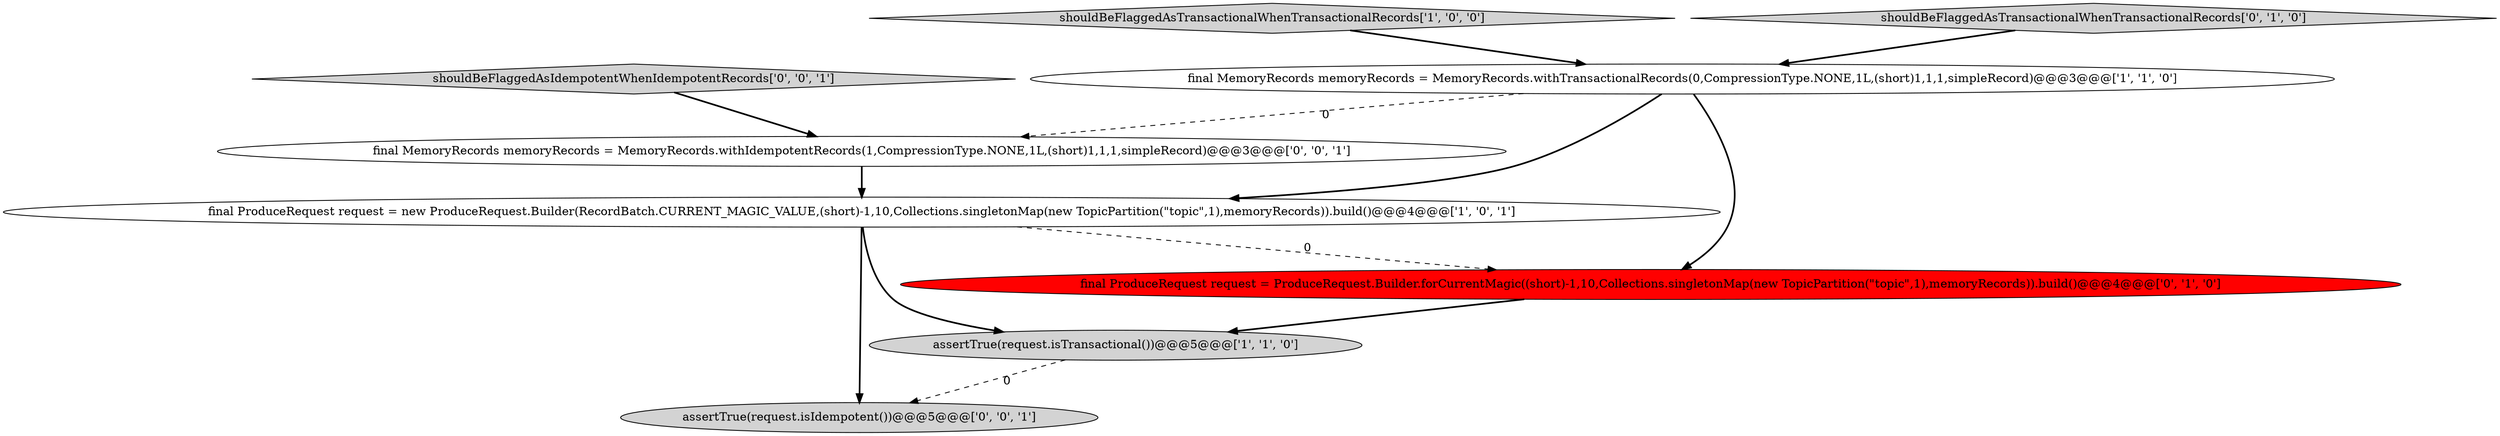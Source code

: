 digraph {
8 [style = filled, label = "shouldBeFlaggedAsIdempotentWhenIdempotentRecords['0', '0', '1']", fillcolor = lightgray, shape = diamond image = "AAA0AAABBB3BBB"];
4 [style = filled, label = "final ProduceRequest request = ProduceRequest.Builder.forCurrentMagic((short)-1,10,Collections.singletonMap(new TopicPartition(\"topic\",1),memoryRecords)).build()@@@4@@@['0', '1', '0']", fillcolor = red, shape = ellipse image = "AAA1AAABBB2BBB"];
7 [style = filled, label = "assertTrue(request.isIdempotent())@@@5@@@['0', '0', '1']", fillcolor = lightgray, shape = ellipse image = "AAA0AAABBB3BBB"];
0 [style = filled, label = "final ProduceRequest request = new ProduceRequest.Builder(RecordBatch.CURRENT_MAGIC_VALUE,(short)-1,10,Collections.singletonMap(new TopicPartition(\"topic\",1),memoryRecords)).build()@@@4@@@['1', '0', '1']", fillcolor = white, shape = ellipse image = "AAA0AAABBB1BBB"];
1 [style = filled, label = "assertTrue(request.isTransactional())@@@5@@@['1', '1', '0']", fillcolor = lightgray, shape = ellipse image = "AAA0AAABBB1BBB"];
2 [style = filled, label = "shouldBeFlaggedAsTransactionalWhenTransactionalRecords['1', '0', '0']", fillcolor = lightgray, shape = diamond image = "AAA0AAABBB1BBB"];
6 [style = filled, label = "final MemoryRecords memoryRecords = MemoryRecords.withIdempotentRecords(1,CompressionType.NONE,1L,(short)1,1,1,simpleRecord)@@@3@@@['0', '0', '1']", fillcolor = white, shape = ellipse image = "AAA0AAABBB3BBB"];
3 [style = filled, label = "final MemoryRecords memoryRecords = MemoryRecords.withTransactionalRecords(0,CompressionType.NONE,1L,(short)1,1,1,simpleRecord)@@@3@@@['1', '1', '0']", fillcolor = white, shape = ellipse image = "AAA0AAABBB1BBB"];
5 [style = filled, label = "shouldBeFlaggedAsTransactionalWhenTransactionalRecords['0', '1', '0']", fillcolor = lightgray, shape = diamond image = "AAA0AAABBB2BBB"];
5->3 [style = bold, label=""];
4->1 [style = bold, label=""];
8->6 [style = bold, label=""];
6->0 [style = bold, label=""];
0->4 [style = dashed, label="0"];
3->6 [style = dashed, label="0"];
1->7 [style = dashed, label="0"];
3->4 [style = bold, label=""];
0->1 [style = bold, label=""];
3->0 [style = bold, label=""];
2->3 [style = bold, label=""];
0->7 [style = bold, label=""];
}
